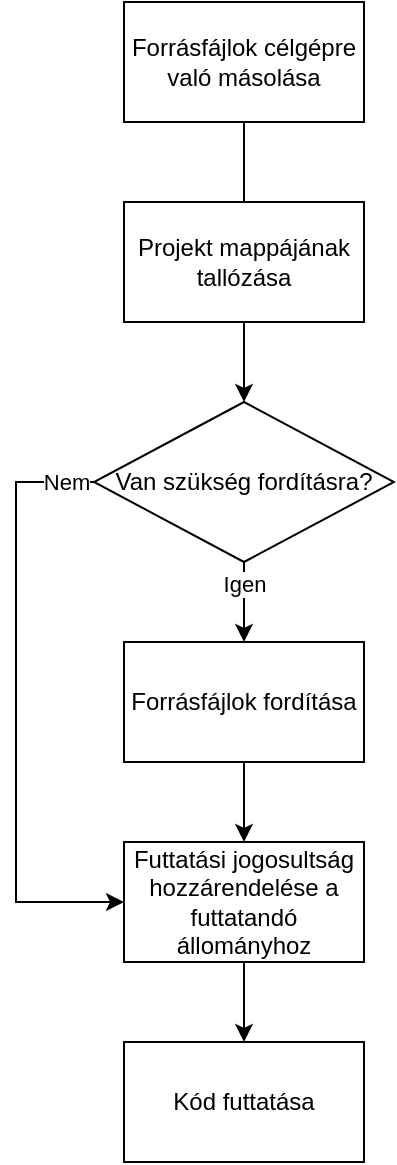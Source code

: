 <mxfile version="27.0.6">
  <diagram name="1 oldal" id="wRItnalU--66Aq-eVohQ">
    <mxGraphModel dx="1167" dy="688" grid="1" gridSize="10" guides="1" tooltips="1" connect="1" arrows="1" fold="1" page="1" pageScale="1" pageWidth="827" pageHeight="1169" math="0" shadow="0">
      <root>
        <mxCell id="0" />
        <mxCell id="1" parent="0" />
        <mxCell id="Qk9nrqAQVQu8MsbKRmha-7" value="" style="edgeStyle=orthogonalEdgeStyle;rounded=0;orthogonalLoop=1;jettySize=auto;html=1;" parent="1" source="Qk9nrqAQVQu8MsbKRmha-1" target="Qk9nrqAQVQu8MsbKRmha-3" edge="1">
          <mxGeometry relative="1" as="geometry" />
        </mxCell>
        <mxCell id="Qk9nrqAQVQu8MsbKRmha-1" value="Forrásfájlok célgépre való másolása" style="rounded=0;whiteSpace=wrap;html=1;" parent="1" vertex="1">
          <mxGeometry x="354" y="20" width="120" height="60" as="geometry" />
        </mxCell>
        <mxCell id="Qk9nrqAQVQu8MsbKRmha-2" value="Projekt mappájának tallózása" style="rounded=0;whiteSpace=wrap;html=1;" parent="1" vertex="1">
          <mxGeometry x="354" y="120" width="120" height="60" as="geometry" />
        </mxCell>
        <mxCell id="Qk9nrqAQVQu8MsbKRmha-8" value="" style="edgeStyle=orthogonalEdgeStyle;rounded=0;orthogonalLoop=1;jettySize=auto;html=1;entryX=0.5;entryY=0;entryDx=0;entryDy=0;" parent="1" source="Qk9nrqAQVQu8MsbKRmha-3" target="Qk9nrqAQVQu8MsbKRmha-4" edge="1">
          <mxGeometry relative="1" as="geometry" />
        </mxCell>
        <mxCell id="Qk9nrqAQVQu8MsbKRmha-12" value="Igen" style="edgeLabel;html=1;align=center;verticalAlign=middle;resizable=0;points=[];" parent="Qk9nrqAQVQu8MsbKRmha-8" vertex="1" connectable="0">
          <mxGeometry x="-0.272" y="3" relative="1" as="geometry">
            <mxPoint x="-3" y="-4" as="offset" />
          </mxGeometry>
        </mxCell>
        <mxCell id="Qk9nrqAQVQu8MsbKRmha-13" style="edgeStyle=orthogonalEdgeStyle;rounded=0;orthogonalLoop=1;jettySize=auto;html=1;exitX=0;exitY=0.5;exitDx=0;exitDy=0;entryX=0;entryY=0.5;entryDx=0;entryDy=0;" parent="1" source="Qk9nrqAQVQu8MsbKRmha-3" target="Qk9nrqAQVQu8MsbKRmha-5" edge="1">
          <mxGeometry relative="1" as="geometry">
            <Array as="points">
              <mxPoint x="300" y="260" />
              <mxPoint x="300" y="470" />
            </Array>
          </mxGeometry>
        </mxCell>
        <mxCell id="Qk9nrqAQVQu8MsbKRmha-14" value="Nem" style="edgeLabel;html=1;align=center;verticalAlign=middle;resizable=0;points=[];" parent="Qk9nrqAQVQu8MsbKRmha-13" vertex="1" connectable="0">
          <mxGeometry x="-0.906" y="3" relative="1" as="geometry">
            <mxPoint y="-3" as="offset" />
          </mxGeometry>
        </mxCell>
        <mxCell id="Qk9nrqAQVQu8MsbKRmha-3" value="Van szükség fordításra?" style="rhombus;whiteSpace=wrap;html=1;" parent="1" vertex="1">
          <mxGeometry x="339" y="220" width="150" height="80" as="geometry" />
        </mxCell>
        <mxCell id="Qk9nrqAQVQu8MsbKRmha-10" value="" style="edgeStyle=orthogonalEdgeStyle;rounded=0;orthogonalLoop=1;jettySize=auto;html=1;" parent="1" source="Qk9nrqAQVQu8MsbKRmha-4" target="Qk9nrqAQVQu8MsbKRmha-5" edge="1">
          <mxGeometry relative="1" as="geometry" />
        </mxCell>
        <mxCell id="Qk9nrqAQVQu8MsbKRmha-4" value="Forrásfájlok fordítása" style="rounded=0;whiteSpace=wrap;html=1;" parent="1" vertex="1">
          <mxGeometry x="354" y="340" width="120" height="60" as="geometry" />
        </mxCell>
        <mxCell id="Qk9nrqAQVQu8MsbKRmha-11" value="" style="edgeStyle=orthogonalEdgeStyle;rounded=0;orthogonalLoop=1;jettySize=auto;html=1;" parent="1" source="Qk9nrqAQVQu8MsbKRmha-5" target="Qk9nrqAQVQu8MsbKRmha-6" edge="1">
          <mxGeometry relative="1" as="geometry" />
        </mxCell>
        <mxCell id="Qk9nrqAQVQu8MsbKRmha-5" value="Futtatási jogosultság hozzárendelése a futtatandó állományhoz" style="rounded=0;whiteSpace=wrap;html=1;" parent="1" vertex="1">
          <mxGeometry x="354" y="440" width="120" height="60" as="geometry" />
        </mxCell>
        <mxCell id="Qk9nrqAQVQu8MsbKRmha-6" value="Kód futtatása" style="rounded=0;whiteSpace=wrap;html=1;" parent="1" vertex="1">
          <mxGeometry x="354" y="540" width="120" height="60" as="geometry" />
        </mxCell>
      </root>
    </mxGraphModel>
  </diagram>
</mxfile>
